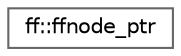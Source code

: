 digraph "类继承关系图"
{
 // LATEX_PDF_SIZE
  bgcolor="transparent";
  edge [fontname=Helvetica,fontsize=10,labelfontname=Helvetica,labelfontsize=10];
  node [fontname=Helvetica,fontsize=10,shape=box,height=0.2,width=0.4];
  rankdir="LR";
  Node0 [id="Node000000",label="ff::ffnode_ptr",height=0.2,width=0.4,color="grey40", fillcolor="white", style="filled",URL="$unionff_1_1ffnode__ptr.html",tooltip=" "];
}
